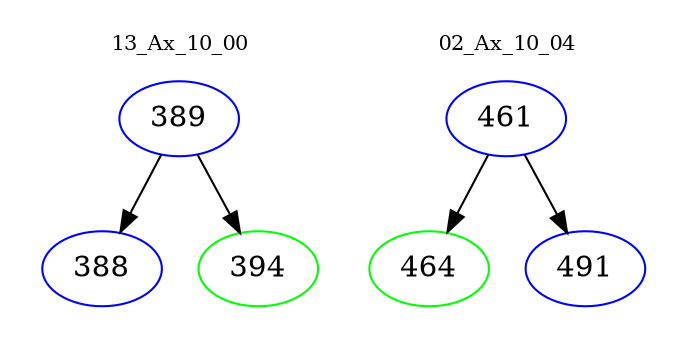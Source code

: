 digraph{
subgraph cluster_0 {
color = white
label = "13_Ax_10_00";
fontsize=10;
T0_389 [label="389", color="blue"]
T0_389 -> T0_388 [color="black"]
T0_388 [label="388", color="blue"]
T0_389 -> T0_394 [color="black"]
T0_394 [label="394", color="green"]
}
subgraph cluster_1 {
color = white
label = "02_Ax_10_04";
fontsize=10;
T1_461 [label="461", color="blue"]
T1_461 -> T1_464 [color="black"]
T1_464 [label="464", color="green"]
T1_461 -> T1_491 [color="black"]
T1_491 [label="491", color="blue"]
}
}

